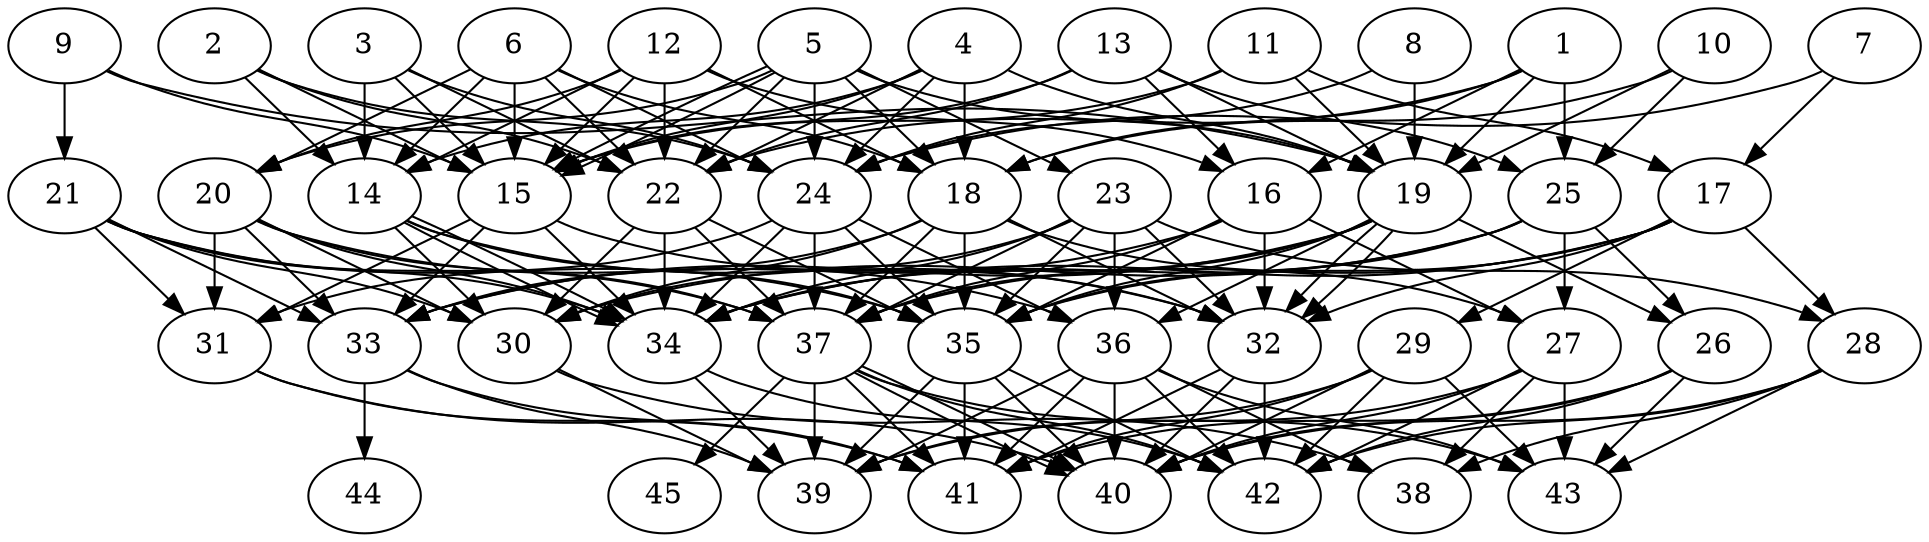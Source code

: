 // DAG automatically generated by daggen at Thu Oct  3 14:07:24 2019
// ./daggen --dot -n 45 --ccr 0.5 --fat 0.7 --regular 0.9 --density 0.9 --mindata 5242880 --maxdata 52428800 
digraph G {
  1 [size="76124160", alpha="0.06", expect_size="38062080"] 
  1 -> 16 [size ="38062080"]
  1 -> 18 [size ="38062080"]
  1 -> 19 [size ="38062080"]
  1 -> 22 [size ="38062080"]
  1 -> 25 [size ="38062080"]
  2 [size="96679936", alpha="0.02", expect_size="48339968"] 
  2 -> 14 [size ="48339968"]
  2 -> 15 [size ="48339968"]
  2 -> 22 [size ="48339968"]
  2 -> 24 [size ="48339968"]
  3 [size="103170048", alpha="0.06", expect_size="51585024"] 
  3 -> 14 [size ="51585024"]
  3 -> 15 [size ="51585024"]
  3 -> 22 [size ="51585024"]
  3 -> 24 [size ="51585024"]
  4 [size="101734400", alpha="0.13", expect_size="50867200"] 
  4 -> 14 [size ="50867200"]
  4 -> 15 [size ="50867200"]
  4 -> 18 [size ="50867200"]
  4 -> 19 [size ="50867200"]
  4 -> 22 [size ="50867200"]
  4 -> 24 [size ="50867200"]
  5 [size="20092928", alpha="0.10", expect_size="10046464"] 
  5 -> 15 [size ="10046464"]
  5 -> 15 [size ="10046464"]
  5 -> 18 [size ="10046464"]
  5 -> 19 [size ="10046464"]
  5 -> 20 [size ="10046464"]
  5 -> 22 [size ="10046464"]
  5 -> 23 [size ="10046464"]
  5 -> 24 [size ="10046464"]
  6 [size="22409216", alpha="0.20", expect_size="11204608"] 
  6 -> 14 [size ="11204608"]
  6 -> 15 [size ="11204608"]
  6 -> 18 [size ="11204608"]
  6 -> 20 [size ="11204608"]
  6 -> 22 [size ="11204608"]
  6 -> 24 [size ="11204608"]
  7 [size="13225984", alpha="0.03", expect_size="6612992"] 
  7 -> 17 [size ="6612992"]
  7 -> 24 [size ="6612992"]
  8 [size="34455552", alpha="0.17", expect_size="17227776"] 
  8 -> 19 [size ="17227776"]
  8 -> 24 [size ="17227776"]
  9 [size="53940224", alpha="0.09", expect_size="26970112"] 
  9 -> 15 [size ="26970112"]
  9 -> 19 [size ="26970112"]
  9 -> 21 [size ="26970112"]
  10 [size="98109440", alpha="0.10", expect_size="49054720"] 
  10 -> 18 [size ="49054720"]
  10 -> 19 [size ="49054720"]
  10 -> 25 [size ="49054720"]
  11 [size="15263744", alpha="0.16", expect_size="7631872"] 
  11 -> 15 [size ="7631872"]
  11 -> 17 [size ="7631872"]
  11 -> 19 [size ="7631872"]
  11 -> 24 [size ="7631872"]
  12 [size="44103680", alpha="0.12", expect_size="22051840"] 
  12 -> 14 [size ="22051840"]
  12 -> 15 [size ="22051840"]
  12 -> 16 [size ="22051840"]
  12 -> 18 [size ="22051840"]
  12 -> 20 [size ="22051840"]
  12 -> 22 [size ="22051840"]
  13 [size="55101440", alpha="0.16", expect_size="27550720"] 
  13 -> 15 [size ="27550720"]
  13 -> 16 [size ="27550720"]
  13 -> 19 [size ="27550720"]
  13 -> 22 [size ="27550720"]
  13 -> 25 [size ="27550720"]
  14 [size="85614592", alpha="0.10", expect_size="42807296"] 
  14 -> 30 [size ="42807296"]
  14 -> 32 [size ="42807296"]
  14 -> 34 [size ="42807296"]
  14 -> 34 [size ="42807296"]
  14 -> 35 [size ="42807296"]
  15 [size="52336640", alpha="0.16", expect_size="26168320"] 
  15 -> 31 [size ="26168320"]
  15 -> 32 [size ="26168320"]
  15 -> 33 [size ="26168320"]
  15 -> 34 [size ="26168320"]
  16 [size="101742592", alpha="0.11", expect_size="50871296"] 
  16 -> 27 [size ="50871296"]
  16 -> 32 [size ="50871296"]
  16 -> 33 [size ="50871296"]
  16 -> 35 [size ="50871296"]
  16 -> 37 [size ="50871296"]
  17 [size="101326848", alpha="0.18", expect_size="50663424"] 
  17 -> 28 [size ="50663424"]
  17 -> 29 [size ="50663424"]
  17 -> 32 [size ="50663424"]
  17 -> 34 [size ="50663424"]
  17 -> 35 [size ="50663424"]
  17 -> 37 [size ="50663424"]
  18 [size="21090304", alpha="0.20", expect_size="10545152"] 
  18 -> 27 [size ="10545152"]
  18 -> 30 [size ="10545152"]
  18 -> 32 [size ="10545152"]
  18 -> 33 [size ="10545152"]
  18 -> 35 [size ="10545152"]
  18 -> 37 [size ="10545152"]
  19 [size="101584896", alpha="0.14", expect_size="50792448"] 
  19 -> 26 [size ="50792448"]
  19 -> 32 [size ="50792448"]
  19 -> 32 [size ="50792448"]
  19 -> 33 [size ="50792448"]
  19 -> 34 [size ="50792448"]
  19 -> 35 [size ="50792448"]
  19 -> 36 [size ="50792448"]
  19 -> 37 [size ="50792448"]
  20 [size="47501312", alpha="0.10", expect_size="23750656"] 
  20 -> 30 [size ="23750656"]
  20 -> 31 [size ="23750656"]
  20 -> 33 [size ="23750656"]
  20 -> 34 [size ="23750656"]
  20 -> 36 [size ="23750656"]
  20 -> 37 [size ="23750656"]
  21 [size="95176704", alpha="0.20", expect_size="47588352"] 
  21 -> 30 [size ="47588352"]
  21 -> 31 [size ="47588352"]
  21 -> 33 [size ="47588352"]
  21 -> 34 [size ="47588352"]
  21 -> 35 [size ="47588352"]
  21 -> 37 [size ="47588352"]
  22 [size="74123264", alpha="0.08", expect_size="37061632"] 
  22 -> 30 [size ="37061632"]
  22 -> 34 [size ="37061632"]
  22 -> 35 [size ="37061632"]
  22 -> 37 [size ="37061632"]
  23 [size="37341184", alpha="0.16", expect_size="18670592"] 
  23 -> 28 [size ="18670592"]
  23 -> 30 [size ="18670592"]
  23 -> 32 [size ="18670592"]
  23 -> 34 [size ="18670592"]
  23 -> 35 [size ="18670592"]
  23 -> 36 [size ="18670592"]
  23 -> 37 [size ="18670592"]
  24 [size="17768448", alpha="0.04", expect_size="8884224"] 
  24 -> 31 [size ="8884224"]
  24 -> 34 [size ="8884224"]
  24 -> 35 [size ="8884224"]
  24 -> 36 [size ="8884224"]
  24 -> 37 [size ="8884224"]
  25 [size="66838528", alpha="0.13", expect_size="33419264"] 
  25 -> 26 [size ="33419264"]
  25 -> 27 [size ="33419264"]
  25 -> 30 [size ="33419264"]
  25 -> 34 [size ="33419264"]
  25 -> 35 [size ="33419264"]
  26 [size="49940480", alpha="0.05", expect_size="24970240"] 
  26 -> 40 [size ="24970240"]
  26 -> 41 [size ="24970240"]
  26 -> 42 [size ="24970240"]
  26 -> 43 [size ="24970240"]
  27 [size="101492736", alpha="0.17", expect_size="50746368"] 
  27 -> 38 [size ="50746368"]
  27 -> 39 [size ="50746368"]
  27 -> 40 [size ="50746368"]
  27 -> 42 [size ="50746368"]
  27 -> 43 [size ="50746368"]
  28 [size="93591552", alpha="0.15", expect_size="46795776"] 
  28 -> 38 [size ="46795776"]
  28 -> 40 [size ="46795776"]
  28 -> 42 [size ="46795776"]
  28 -> 43 [size ="46795776"]
  29 [size="92794880", alpha="0.01", expect_size="46397440"] 
  29 -> 39 [size ="46397440"]
  29 -> 40 [size ="46397440"]
  29 -> 41 [size ="46397440"]
  29 -> 42 [size ="46397440"]
  29 -> 43 [size ="46397440"]
  30 [size="63244288", alpha="0.07", expect_size="31622144"] 
  30 -> 38 [size ="31622144"]
  30 -> 39 [size ="31622144"]
  31 [size="15480832", alpha="0.13", expect_size="7740416"] 
  31 -> 40 [size ="7740416"]
  31 -> 41 [size ="7740416"]
  32 [size="15144960", alpha="0.06", expect_size="7572480"] 
  32 -> 40 [size ="7572480"]
  32 -> 41 [size ="7572480"]
  32 -> 42 [size ="7572480"]
  33 [size="54056960", alpha="0.09", expect_size="27028480"] 
  33 -> 39 [size ="27028480"]
  33 -> 41 [size ="27028480"]
  33 -> 44 [size ="27028480"]
  34 [size="36161536", alpha="0.08", expect_size="18080768"] 
  34 -> 39 [size ="18080768"]
  34 -> 42 [size ="18080768"]
  35 [size="52707328", alpha="0.16", expect_size="26353664"] 
  35 -> 39 [size ="26353664"]
  35 -> 40 [size ="26353664"]
  35 -> 41 [size ="26353664"]
  35 -> 42 [size ="26353664"]
  36 [size="18929664", alpha="0.03", expect_size="9464832"] 
  36 -> 38 [size ="9464832"]
  36 -> 39 [size ="9464832"]
  36 -> 40 [size ="9464832"]
  36 -> 41 [size ="9464832"]
  36 -> 42 [size ="9464832"]
  36 -> 43 [size ="9464832"]
  37 [size="41125888", alpha="0.09", expect_size="20562944"] 
  37 -> 39 [size ="20562944"]
  37 -> 40 [size ="20562944"]
  37 -> 40 [size ="20562944"]
  37 -> 41 [size ="20562944"]
  37 -> 42 [size ="20562944"]
  37 -> 43 [size ="20562944"]
  37 -> 45 [size ="20562944"]
  38 [size="27666432", alpha="0.18", expect_size="13833216"] 
  39 [size="96890880", alpha="0.06", expect_size="48445440"] 
  40 [size="103512064", alpha="0.01", expect_size="51756032"] 
  41 [size="40785920", alpha="0.15", expect_size="20392960"] 
  42 [size="102230016", alpha="0.02", expect_size="51115008"] 
  43 [size="38346752", alpha="0.15", expect_size="19173376"] 
  44 [size="82499584", alpha="0.09", expect_size="41249792"] 
  45 [size="26701824", alpha="0.15", expect_size="13350912"] 
}
